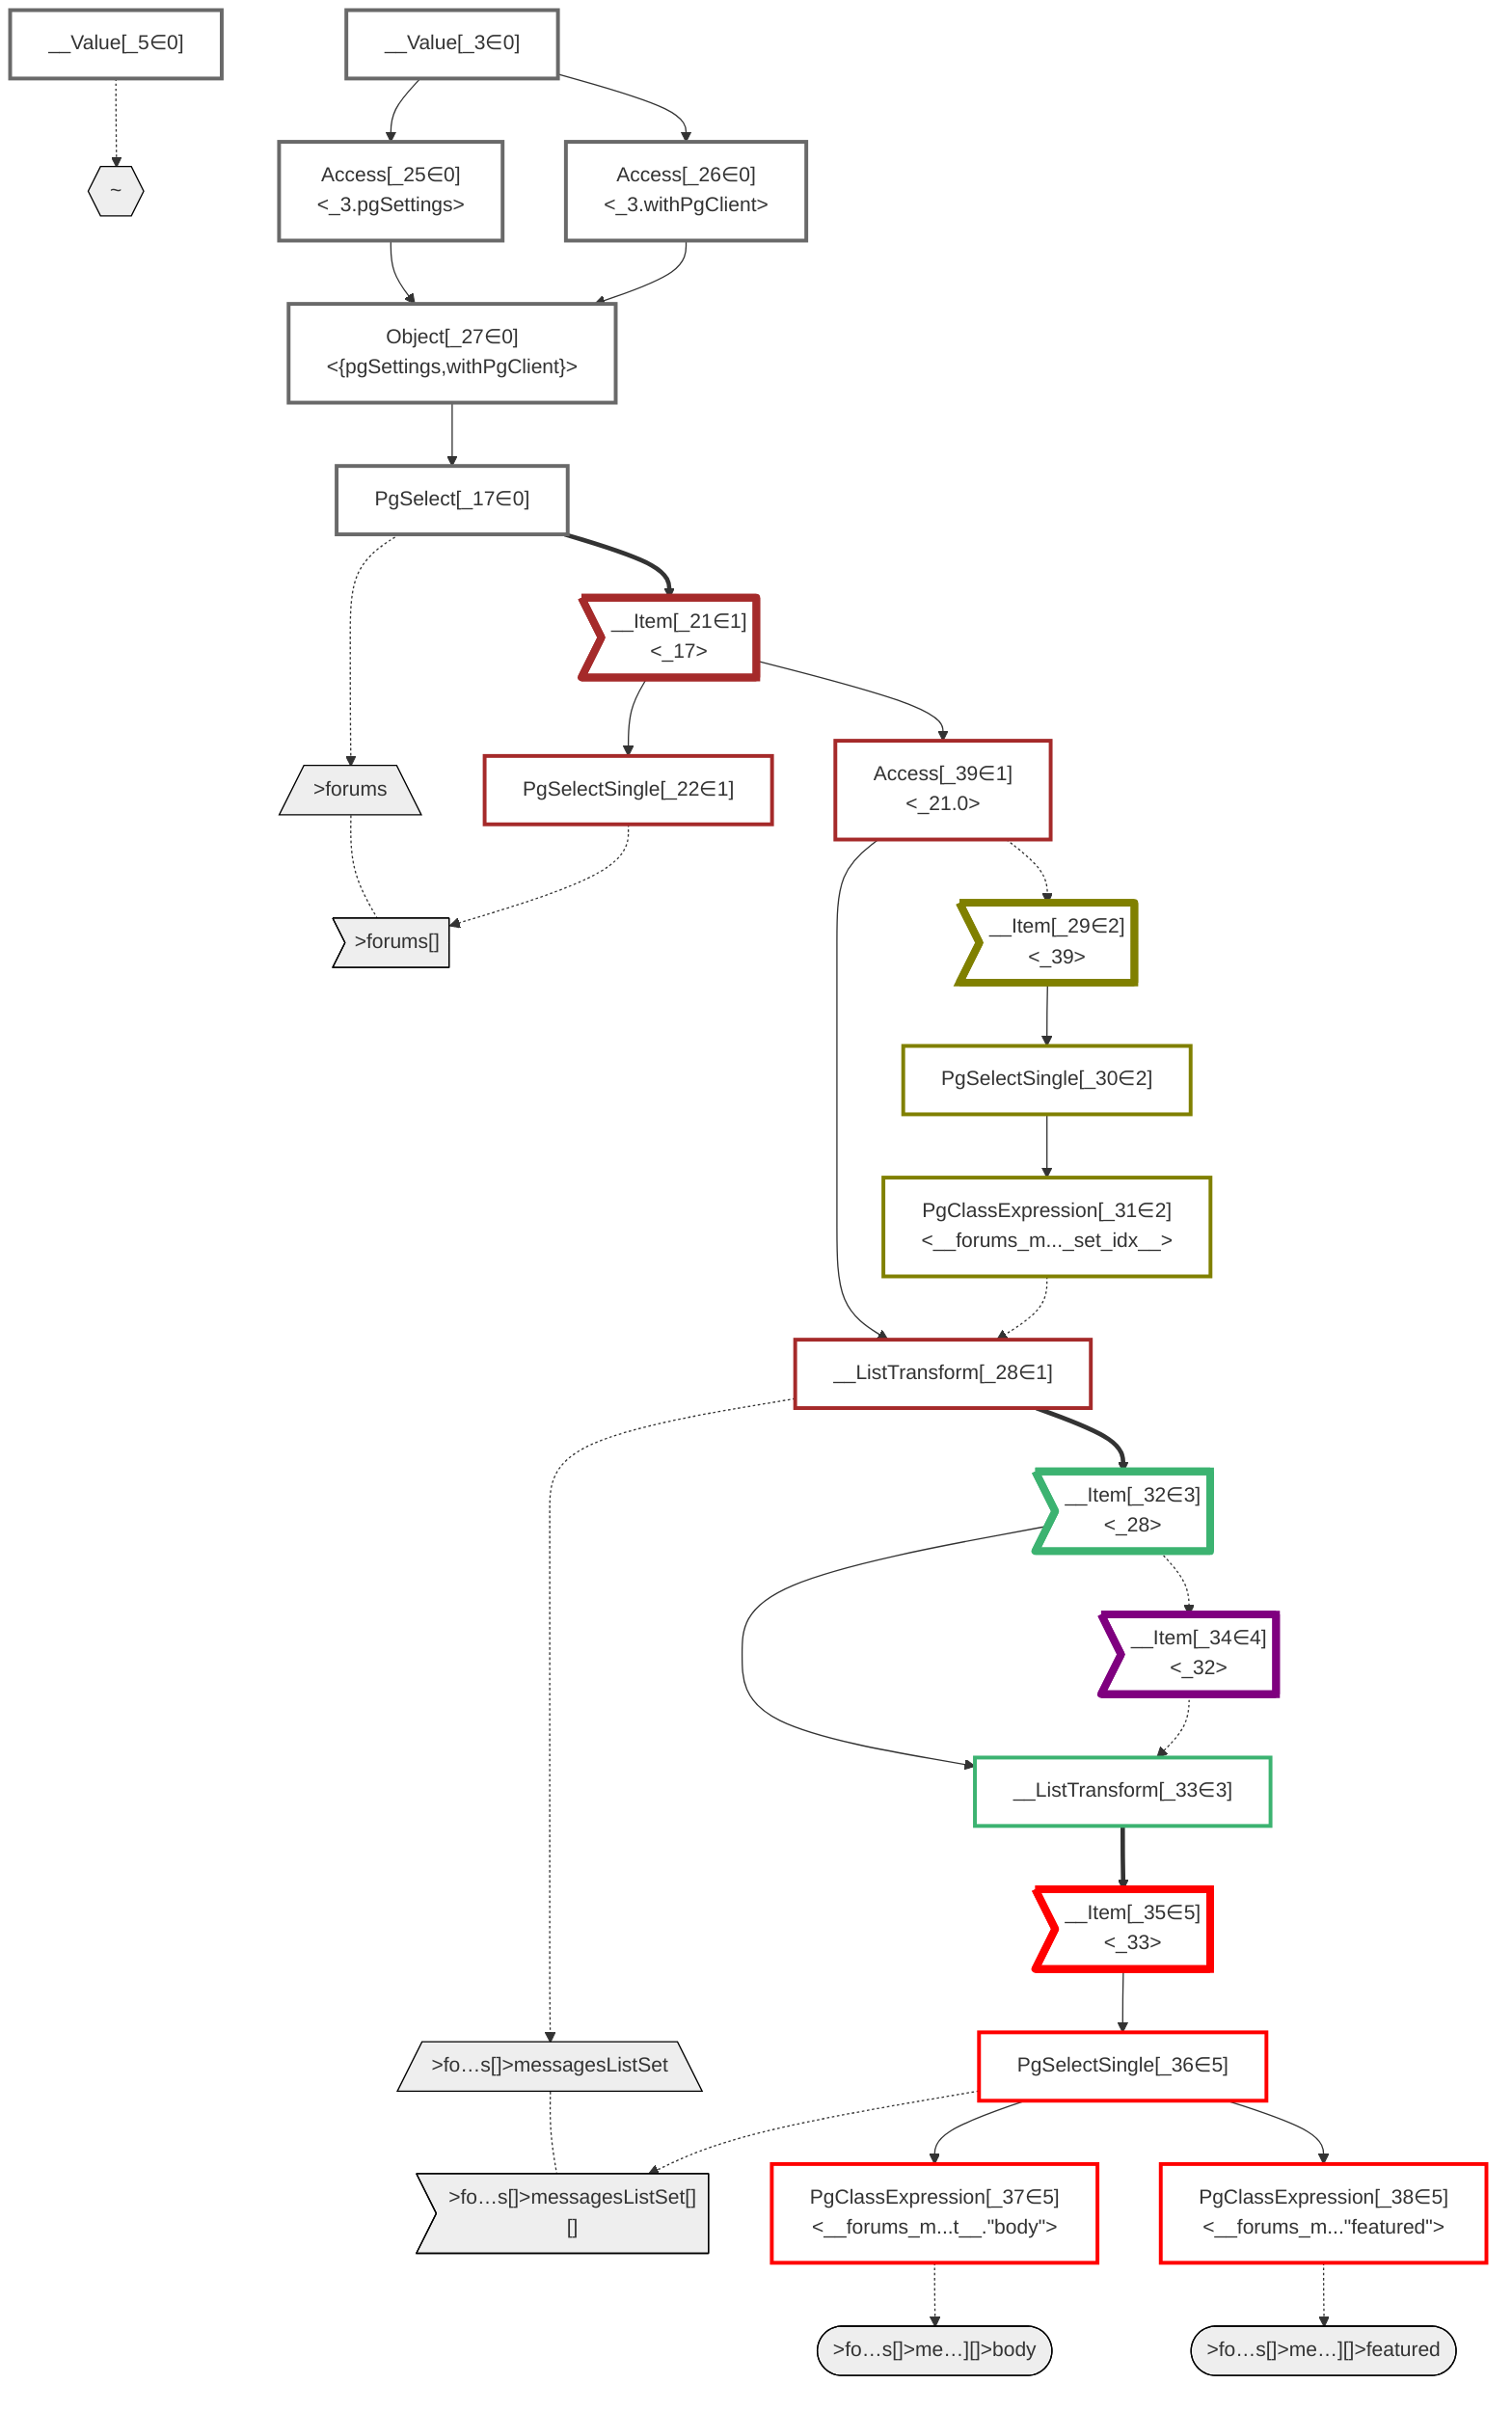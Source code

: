 graph TD
    classDef path fill:#eee,stroke:#000
    classDef plan fill:#fff,stroke-width:3px
    classDef itemplan fill:#fff,stroke-width:6px
    classDef sideeffectplan fill:#f00,stroke-width:6px

    %% subgraph fields
    P1{{"~"}}:::path
    P2[/">forums"\]:::path
    P3>">forums[]"]:::path
    P2 -.- P3
    P4[/">fo…s[]>messagesListSet"\]:::path
    P5>">fo…s[]>messagesListSet[][]"]:::path
    P4 -.- P5
    P6([">fo…s[]>me…][]>body"]):::path
    %% P5 -.-> P6
    P7([">fo…s[]>me…][]>featured"]):::path
    %% P5 -.-> P7
    %% P3 -.-> P4
    %% P1 -.-> P2
    %% end

    %% define plans
    __Value_3["__Value[_3∈0]<br /><context>"]:::plan
    __Value_5["__Value[_5∈0]<br /><rootValue>"]:::plan
    PgSelect_17["PgSelect[_17∈0]<br /><forums>"]:::plan
    __Item_21>"__Item[_21∈1]<br /><_17>"]:::itemplan
    PgSelectSingle_22["PgSelectSingle[_22∈1]<br /><forums>"]:::plan
    Access_25["Access[_25∈0]<br /><_3.pgSettings>"]:::plan
    Access_26["Access[_26∈0]<br /><_3.withPgClient>"]:::plan
    Object_27["Object[_27∈0]<br /><{pgSettings,withPgClient}>"]:::plan
    __ListTransform_28["__ListTransform[_28∈1]<br /><partitionByIndex1:_24>"]:::plan
    __Item_29>"__Item[_29∈2]<br /><_39>"]:::itemplan
    PgSelectSingle_30["PgSelectSingle[_30∈2]<br /><forums_messages_list_set>"]:::plan
    PgClassExpression_31["PgClassExpression[_31∈2]<br /><__forums_m..._set_idx__>"]:::plan
    __Item_32>"__Item[_32∈3]<br /><_28>"]:::itemplan
    __ListTransform_33["__ListTransform[_33∈3]<br /><each:_32>"]:::plan
    __Item_34>"__Item[_34∈4]<br /><_32>"]:::itemplan
    __Item_35>"__Item[_35∈5]<br /><_33>"]:::itemplan
    PgSelectSingle_36["PgSelectSingle[_36∈5]<br /><forums_messages_list_set>"]:::plan
    PgClassExpression_37["PgClassExpression[_37∈5]<br /><__forums_m...t__.#quot;body#quot;>"]:::plan
    PgClassExpression_38["PgClassExpression[_38∈5]<br /><__forums_m...#quot;featured#quot;>"]:::plan
    Access_39["Access[_39∈1]<br /><_21.0>"]:::plan

    %% plan dependencies
    Object_27 --> PgSelect_17
    PgSelect_17 ==> __Item_21
    __Item_21 --> PgSelectSingle_22
    __Value_3 --> Access_25
    __Value_3 --> Access_26
    Access_25 --> Object_27
    Access_26 --> Object_27
    Access_39 --> __ListTransform_28
    PgClassExpression_31 -.-> __ListTransform_28
    Access_39 -.-> __Item_29
    __Item_29 --> PgSelectSingle_30
    PgSelectSingle_30 --> PgClassExpression_31
    __ListTransform_28 ==> __Item_32
    __Item_32 --> __ListTransform_33
    __Item_34 -.-> __ListTransform_33
    __Item_32 -.-> __Item_34
    __ListTransform_33 ==> __Item_35
    __Item_35 --> PgSelectSingle_36
    PgSelectSingle_36 --> PgClassExpression_37
    PgSelectSingle_36 --> PgClassExpression_38
    __Item_21 --> Access_39

    %% plan-to-path relationships
    __Value_5 -.-> P1
    PgSelect_17 -.-> P2
    PgSelectSingle_22 -.-> P3
    __ListTransform_28 -.-> P4
    PgSelectSingle_36 -.-> P5
    PgClassExpression_37 -.-> P6
    PgClassExpression_38 -.-> P7

    %% allocate buckets
    classDef bucket0 stroke:#696969
    class __Value_3,__Value_5,PgSelect_17,Access_25,Access_26,Object_27 bucket0
    classDef bucket1 stroke:#a52a2a
    class __Item_21,PgSelectSingle_22,__ListTransform_28,Access_39 bucket1
    classDef bucket2 stroke:#808000
    class __Item_29,PgSelectSingle_30,PgClassExpression_31 bucket2
    classDef bucket3 stroke:#3cb371
    class __Item_32,__ListTransform_33 bucket3
    classDef bucket4 stroke:#7f007f
    class __Item_34 bucket4
    classDef bucket5 stroke:#ff0000
    class __Item_35,PgSelectSingle_36,PgClassExpression_37,PgClassExpression_38 bucket5